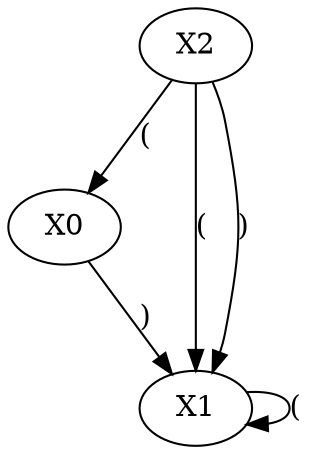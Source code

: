 digraph G {
X0;
X1;
X2;
X0 -> X1  [label=")"];
X1 -> X1  [label="("];
X2 -> X1  [label="("];
X2 -> X1  [label=")"];
X2 -> X0  [label="("];
}
